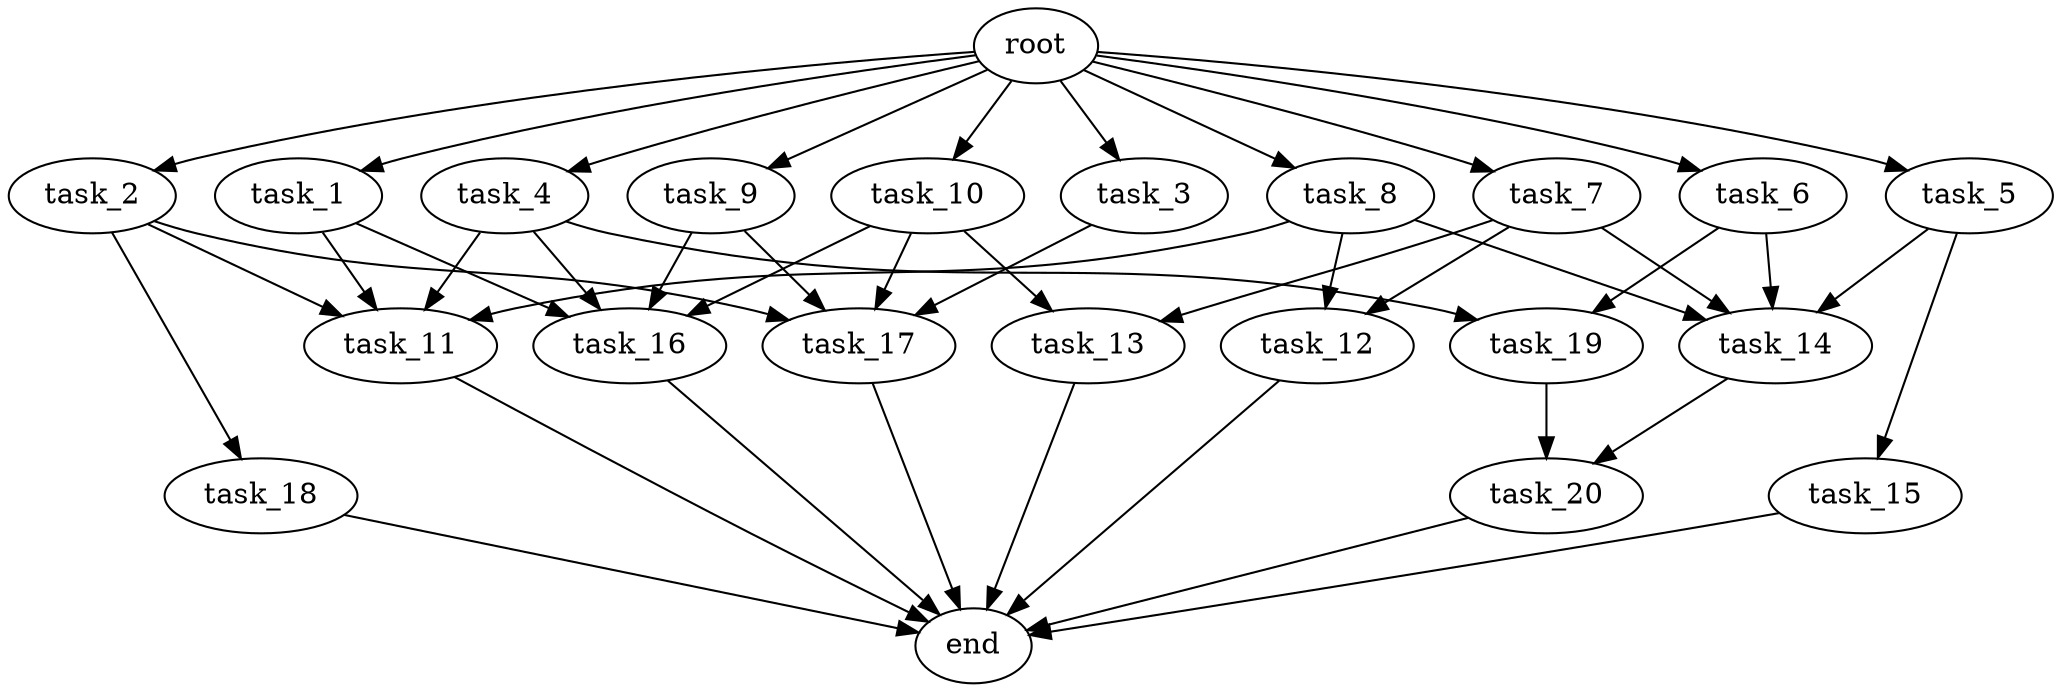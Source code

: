 digraph G {
  root [size="0.000000e+00"];
  task_1 [size="2.839995e+09"];
  task_2 [size="9.291029e+08"];
  task_3 [size="5.518307e+09"];
  task_4 [size="5.213837e+09"];
  task_5 [size="7.570706e+09"];
  task_6 [size="1.601113e+09"];
  task_7 [size="2.798844e+08"];
  task_8 [size="7.966190e+09"];
  task_9 [size="5.925444e+09"];
  task_10 [size="2.414156e+09"];
  task_11 [size="7.741804e+09"];
  task_12 [size="7.265366e+09"];
  task_13 [size="9.869560e+09"];
  task_14 [size="1.105309e+09"];
  task_15 [size="6.003974e+08"];
  task_16 [size="3.730416e+09"];
  task_17 [size="6.270268e+09"];
  task_18 [size="3.545379e+09"];
  task_19 [size="4.782810e+08"];
  task_20 [size="6.509973e+09"];
  end [size="0.000000e+00"];

  root -> task_1 [size="1.000000e-12"];
  root -> task_2 [size="1.000000e-12"];
  root -> task_3 [size="1.000000e-12"];
  root -> task_4 [size="1.000000e-12"];
  root -> task_5 [size="1.000000e-12"];
  root -> task_6 [size="1.000000e-12"];
  root -> task_7 [size="1.000000e-12"];
  root -> task_8 [size="1.000000e-12"];
  root -> task_9 [size="1.000000e-12"];
  root -> task_10 [size="1.000000e-12"];
  task_1 -> task_11 [size="1.935451e+08"];
  task_1 -> task_16 [size="9.326039e+07"];
  task_2 -> task_11 [size="1.935451e+08"];
  task_2 -> task_17 [size="1.567567e+08"];
  task_2 -> task_18 [size="3.545379e+08"];
  task_3 -> task_17 [size="1.567567e+08"];
  task_4 -> task_11 [size="1.935451e+08"];
  task_4 -> task_16 [size="9.326039e+07"];
  task_4 -> task_19 [size="2.391405e+07"];
  task_5 -> task_14 [size="2.763272e+07"];
  task_5 -> task_15 [size="6.003974e+07"];
  task_6 -> task_14 [size="2.763272e+07"];
  task_6 -> task_19 [size="2.391405e+07"];
  task_7 -> task_12 [size="3.632683e+08"];
  task_7 -> task_13 [size="4.934780e+08"];
  task_7 -> task_14 [size="2.763272e+07"];
  task_8 -> task_11 [size="1.935451e+08"];
  task_8 -> task_12 [size="3.632683e+08"];
  task_8 -> task_14 [size="2.763272e+07"];
  task_9 -> task_16 [size="9.326039e+07"];
  task_9 -> task_17 [size="1.567567e+08"];
  task_10 -> task_13 [size="4.934780e+08"];
  task_10 -> task_16 [size="9.326039e+07"];
  task_10 -> task_17 [size="1.567567e+08"];
  task_11 -> end [size="1.000000e-12"];
  task_12 -> end [size="1.000000e-12"];
  task_13 -> end [size="1.000000e-12"];
  task_14 -> task_20 [size="3.254987e+08"];
  task_15 -> end [size="1.000000e-12"];
  task_16 -> end [size="1.000000e-12"];
  task_17 -> end [size="1.000000e-12"];
  task_18 -> end [size="1.000000e-12"];
  task_19 -> task_20 [size="3.254987e+08"];
  task_20 -> end [size="1.000000e-12"];
}
